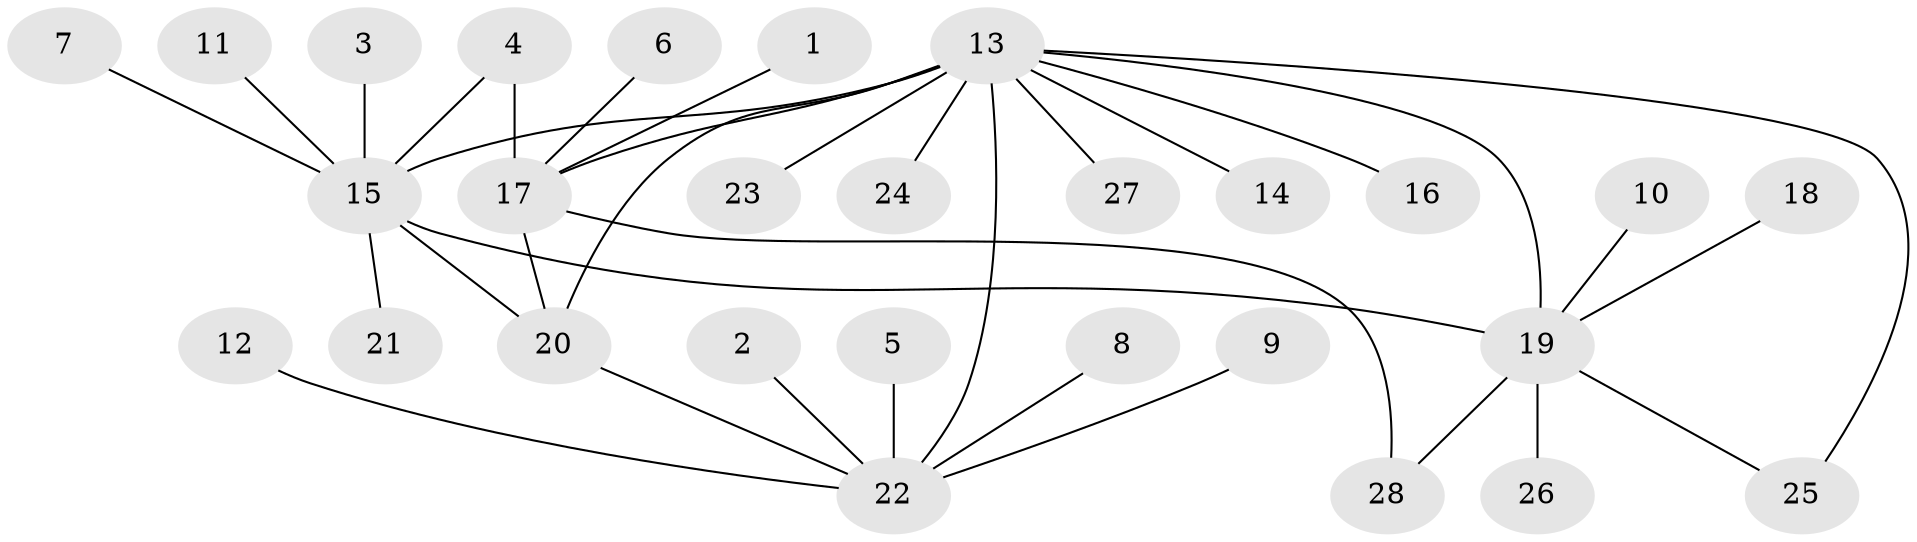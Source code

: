 // original degree distribution, {3: 0.07142857142857142, 13: 0.017857142857142856, 8: 0.03571428571428571, 1: 0.6071428571428571, 4: 0.07142857142857142, 9: 0.017857142857142856, 6: 0.017857142857142856, 5: 0.017857142857142856, 2: 0.125, 7: 0.017857142857142856}
// Generated by graph-tools (version 1.1) at 2025/26/03/09/25 03:26:08]
// undirected, 28 vertices, 34 edges
graph export_dot {
graph [start="1"]
  node [color=gray90,style=filled];
  1;
  2;
  3;
  4;
  5;
  6;
  7;
  8;
  9;
  10;
  11;
  12;
  13;
  14;
  15;
  16;
  17;
  18;
  19;
  20;
  21;
  22;
  23;
  24;
  25;
  26;
  27;
  28;
  1 -- 17 [weight=1.0];
  2 -- 22 [weight=1.0];
  3 -- 15 [weight=1.0];
  4 -- 15 [weight=1.0];
  4 -- 17 [weight=1.0];
  5 -- 22 [weight=1.0];
  6 -- 17 [weight=1.0];
  7 -- 15 [weight=1.0];
  8 -- 22 [weight=1.0];
  9 -- 22 [weight=1.0];
  10 -- 19 [weight=1.0];
  11 -- 15 [weight=1.0];
  12 -- 22 [weight=1.0];
  13 -- 14 [weight=1.0];
  13 -- 15 [weight=2.0];
  13 -- 16 [weight=1.0];
  13 -- 17 [weight=1.0];
  13 -- 19 [weight=2.0];
  13 -- 20 [weight=1.0];
  13 -- 22 [weight=1.0];
  13 -- 23 [weight=2.0];
  13 -- 24 [weight=1.0];
  13 -- 25 [weight=1.0];
  13 -- 27 [weight=1.0];
  15 -- 19 [weight=1.0];
  15 -- 20 [weight=1.0];
  15 -- 21 [weight=1.0];
  17 -- 20 [weight=1.0];
  17 -- 28 [weight=1.0];
  18 -- 19 [weight=1.0];
  19 -- 25 [weight=1.0];
  19 -- 26 [weight=1.0];
  19 -- 28 [weight=1.0];
  20 -- 22 [weight=1.0];
}
